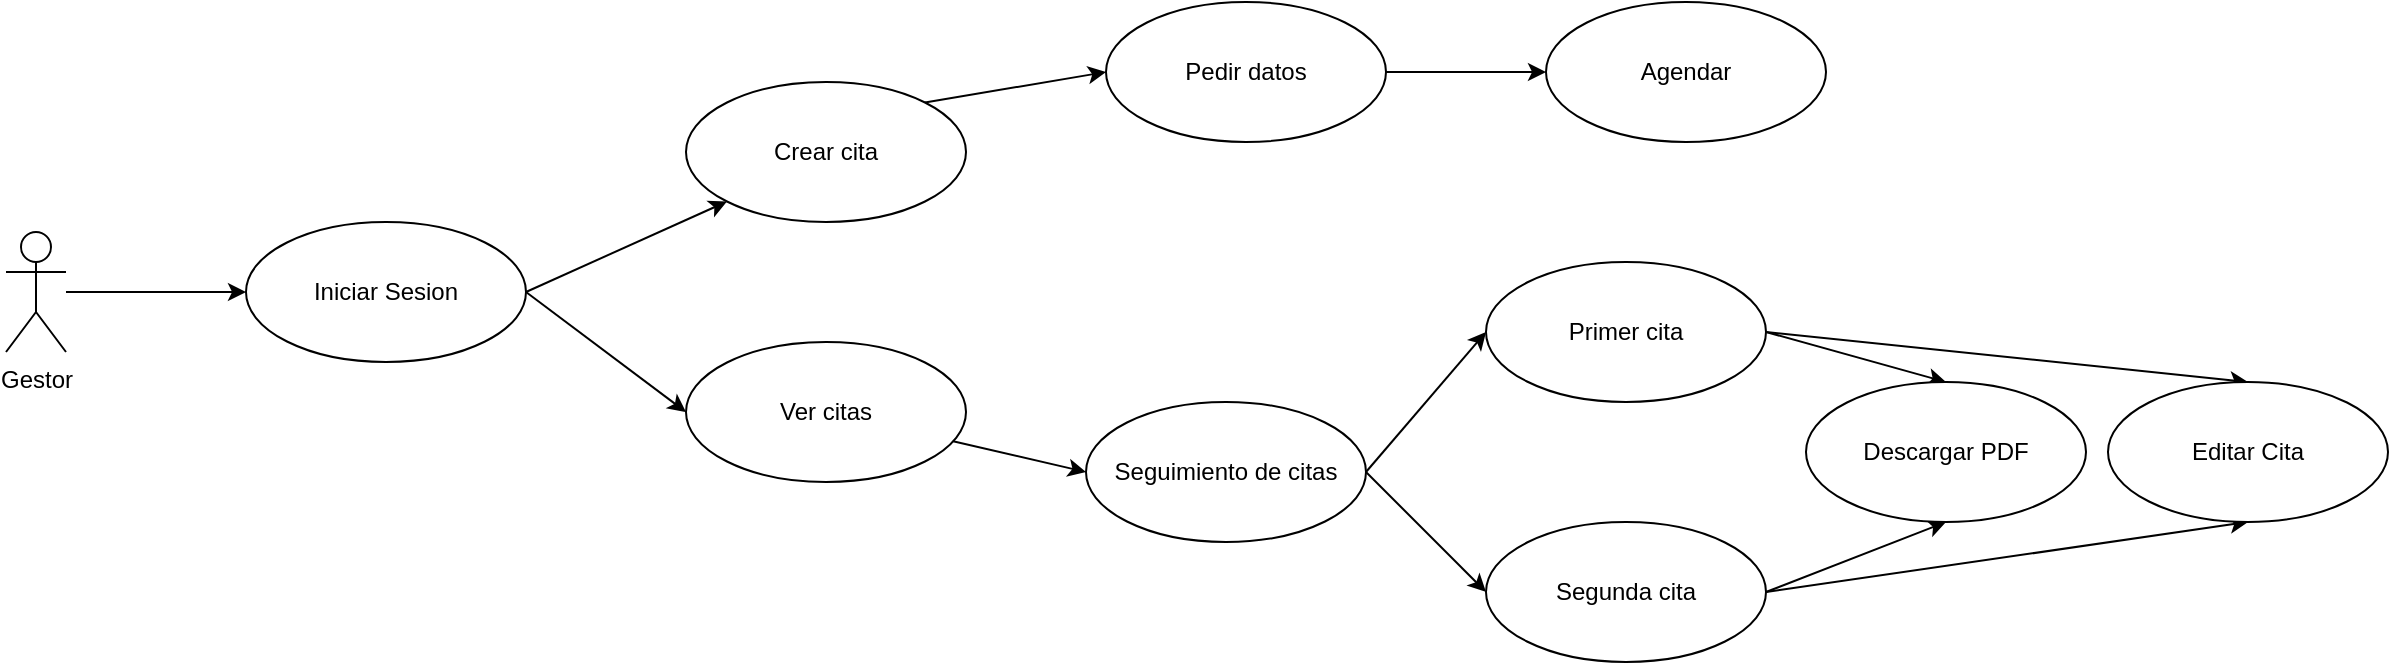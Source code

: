 <mxfile version="14.8.1" type="device"><diagram id="pCl9Ze-97JHKkBoPAfX9" name="Page-1"><mxGraphModel dx="898" dy="490" grid="1" gridSize="10" guides="1" tooltips="1" connect="1" arrows="1" fold="1" page="1" pageScale="1" pageWidth="827" pageHeight="1169" math="0" shadow="0"><root><mxCell id="0"/><mxCell id="1" parent="0"/><mxCell id="W5Fmt7lj3wOC72vke4uM-9" style="edgeStyle=none;rounded=0;orthogonalLoop=1;jettySize=auto;html=1;entryX=0;entryY=0.5;entryDx=0;entryDy=0;" edge="1" parent="1" source="W5Fmt7lj3wOC72vke4uM-1" target="W5Fmt7lj3wOC72vke4uM-2"><mxGeometry relative="1" as="geometry"/></mxCell><mxCell id="W5Fmt7lj3wOC72vke4uM-1" value="Gestor" style="shape=umlActor;verticalLabelPosition=bottom;verticalAlign=top;html=1;" vertex="1" parent="1"><mxGeometry x="120" y="555" width="30" height="60" as="geometry"/></mxCell><mxCell id="W5Fmt7lj3wOC72vke4uM-7" style="rounded=0;orthogonalLoop=1;jettySize=auto;html=1;exitX=1;exitY=0.5;exitDx=0;exitDy=0;entryX=0;entryY=1;entryDx=0;entryDy=0;" edge="1" parent="1" source="W5Fmt7lj3wOC72vke4uM-2" target="W5Fmt7lj3wOC72vke4uM-3"><mxGeometry relative="1" as="geometry"/></mxCell><mxCell id="W5Fmt7lj3wOC72vke4uM-8" style="edgeStyle=none;rounded=0;orthogonalLoop=1;jettySize=auto;html=1;entryX=0;entryY=0.5;entryDx=0;entryDy=0;exitX=1;exitY=0.5;exitDx=0;exitDy=0;" edge="1" parent="1" source="W5Fmt7lj3wOC72vke4uM-2" target="W5Fmt7lj3wOC72vke4uM-4"><mxGeometry relative="1" as="geometry"/></mxCell><mxCell id="W5Fmt7lj3wOC72vke4uM-2" value="Iniciar Sesion" style="ellipse;whiteSpace=wrap;html=1;" vertex="1" parent="1"><mxGeometry x="240" y="550" width="140" height="70" as="geometry"/></mxCell><mxCell id="W5Fmt7lj3wOC72vke4uM-11" style="edgeStyle=none;rounded=0;orthogonalLoop=1;jettySize=auto;html=1;exitX=1;exitY=0;exitDx=0;exitDy=0;entryX=0;entryY=0.5;entryDx=0;entryDy=0;" edge="1" parent="1" source="W5Fmt7lj3wOC72vke4uM-3" target="W5Fmt7lj3wOC72vke4uM-5"><mxGeometry relative="1" as="geometry"/></mxCell><mxCell id="W5Fmt7lj3wOC72vke4uM-3" value="Crear cita" style="ellipse;whiteSpace=wrap;html=1;" vertex="1" parent="1"><mxGeometry x="460" y="480" width="140" height="70" as="geometry"/></mxCell><mxCell id="W5Fmt7lj3wOC72vke4uM-16" style="edgeStyle=none;rounded=0;orthogonalLoop=1;jettySize=auto;html=1;entryX=0;entryY=0.5;entryDx=0;entryDy=0;" edge="1" parent="1" source="W5Fmt7lj3wOC72vke4uM-4" target="W5Fmt7lj3wOC72vke4uM-13"><mxGeometry relative="1" as="geometry"/></mxCell><mxCell id="W5Fmt7lj3wOC72vke4uM-4" value="Ver citas" style="ellipse;whiteSpace=wrap;html=1;" vertex="1" parent="1"><mxGeometry x="460" y="610" width="140" height="70" as="geometry"/></mxCell><mxCell id="W5Fmt7lj3wOC72vke4uM-12" style="edgeStyle=none;rounded=0;orthogonalLoop=1;jettySize=auto;html=1;entryX=0;entryY=0.5;entryDx=0;entryDy=0;exitX=1;exitY=0.5;exitDx=0;exitDy=0;" edge="1" parent="1" source="W5Fmt7lj3wOC72vke4uM-5" target="W5Fmt7lj3wOC72vke4uM-6"><mxGeometry relative="1" as="geometry"/></mxCell><mxCell id="W5Fmt7lj3wOC72vke4uM-5" value="Pedir datos" style="ellipse;whiteSpace=wrap;html=1;" vertex="1" parent="1"><mxGeometry x="670" y="440" width="140" height="70" as="geometry"/></mxCell><mxCell id="W5Fmt7lj3wOC72vke4uM-6" value="Agendar" style="ellipse;whiteSpace=wrap;html=1;" vertex="1" parent="1"><mxGeometry x="890" y="440" width="140" height="70" as="geometry"/></mxCell><mxCell id="W5Fmt7lj3wOC72vke4uM-31" style="edgeStyle=none;rounded=0;orthogonalLoop=1;jettySize=auto;html=1;exitX=1;exitY=0.5;exitDx=0;exitDy=0;entryX=0;entryY=0.5;entryDx=0;entryDy=0;" edge="1" parent="1" source="W5Fmt7lj3wOC72vke4uM-13" target="W5Fmt7lj3wOC72vke4uM-29"><mxGeometry relative="1" as="geometry"/></mxCell><mxCell id="W5Fmt7lj3wOC72vke4uM-32" style="edgeStyle=none;rounded=0;orthogonalLoop=1;jettySize=auto;html=1;exitX=1;exitY=0.5;exitDx=0;exitDy=0;entryX=0;entryY=0.5;entryDx=0;entryDy=0;" edge="1" parent="1" source="W5Fmt7lj3wOC72vke4uM-13" target="W5Fmt7lj3wOC72vke4uM-30"><mxGeometry relative="1" as="geometry"/></mxCell><mxCell id="W5Fmt7lj3wOC72vke4uM-13" value="Seguimiento de citas" style="ellipse;whiteSpace=wrap;html=1;" vertex="1" parent="1"><mxGeometry x="660" y="640" width="140" height="70" as="geometry"/></mxCell><mxCell id="W5Fmt7lj3wOC72vke4uM-38" style="edgeStyle=none;rounded=0;orthogonalLoop=1;jettySize=auto;html=1;exitX=1;exitY=0.5;exitDx=0;exitDy=0;entryX=0.5;entryY=0;entryDx=0;entryDy=0;" edge="1" parent="1" source="W5Fmt7lj3wOC72vke4uM-29" target="W5Fmt7lj3wOC72vke4uM-34"><mxGeometry relative="1" as="geometry"><mxPoint x="1050" y="680" as="targetPoint"/></mxGeometry></mxCell><mxCell id="W5Fmt7lj3wOC72vke4uM-41" style="edgeStyle=none;rounded=0;orthogonalLoop=1;jettySize=auto;html=1;exitX=1;exitY=0.5;exitDx=0;exitDy=0;entryX=0.5;entryY=0;entryDx=0;entryDy=0;" edge="1" parent="1" source="W5Fmt7lj3wOC72vke4uM-29" target="W5Fmt7lj3wOC72vke4uM-35"><mxGeometry relative="1" as="geometry"/></mxCell><mxCell id="W5Fmt7lj3wOC72vke4uM-29" value="Primer cita" style="ellipse;whiteSpace=wrap;html=1;" vertex="1" parent="1"><mxGeometry x="860" y="570" width="140" height="70" as="geometry"/></mxCell><mxCell id="W5Fmt7lj3wOC72vke4uM-39" style="edgeStyle=none;rounded=0;orthogonalLoop=1;jettySize=auto;html=1;exitX=1;exitY=0.5;exitDx=0;exitDy=0;entryX=0.5;entryY=1;entryDx=0;entryDy=0;" edge="1" parent="1" source="W5Fmt7lj3wOC72vke4uM-30" target="W5Fmt7lj3wOC72vke4uM-34"><mxGeometry relative="1" as="geometry"><mxPoint x="1050" y="680" as="targetPoint"/></mxGeometry></mxCell><mxCell id="W5Fmt7lj3wOC72vke4uM-40" style="edgeStyle=none;rounded=0;orthogonalLoop=1;jettySize=auto;html=1;exitX=1;exitY=0.5;exitDx=0;exitDy=0;entryX=0.5;entryY=1;entryDx=0;entryDy=0;" edge="1" parent="1" source="W5Fmt7lj3wOC72vke4uM-30" target="W5Fmt7lj3wOC72vke4uM-35"><mxGeometry relative="1" as="geometry"/></mxCell><mxCell id="W5Fmt7lj3wOC72vke4uM-30" value="Segunda cita" style="ellipse;whiteSpace=wrap;html=1;" vertex="1" parent="1"><mxGeometry x="860" y="700" width="140" height="70" as="geometry"/></mxCell><mxCell id="W5Fmt7lj3wOC72vke4uM-34" value="Descargar PDF" style="ellipse;whiteSpace=wrap;html=1;" vertex="1" parent="1"><mxGeometry x="1020" y="630" width="140" height="70" as="geometry"/></mxCell><mxCell id="W5Fmt7lj3wOC72vke4uM-35" value="Editar Cita" style="ellipse;whiteSpace=wrap;html=1;" vertex="1" parent="1"><mxGeometry x="1171" y="630" width="140" height="70" as="geometry"/></mxCell></root></mxGraphModel></diagram></mxfile>